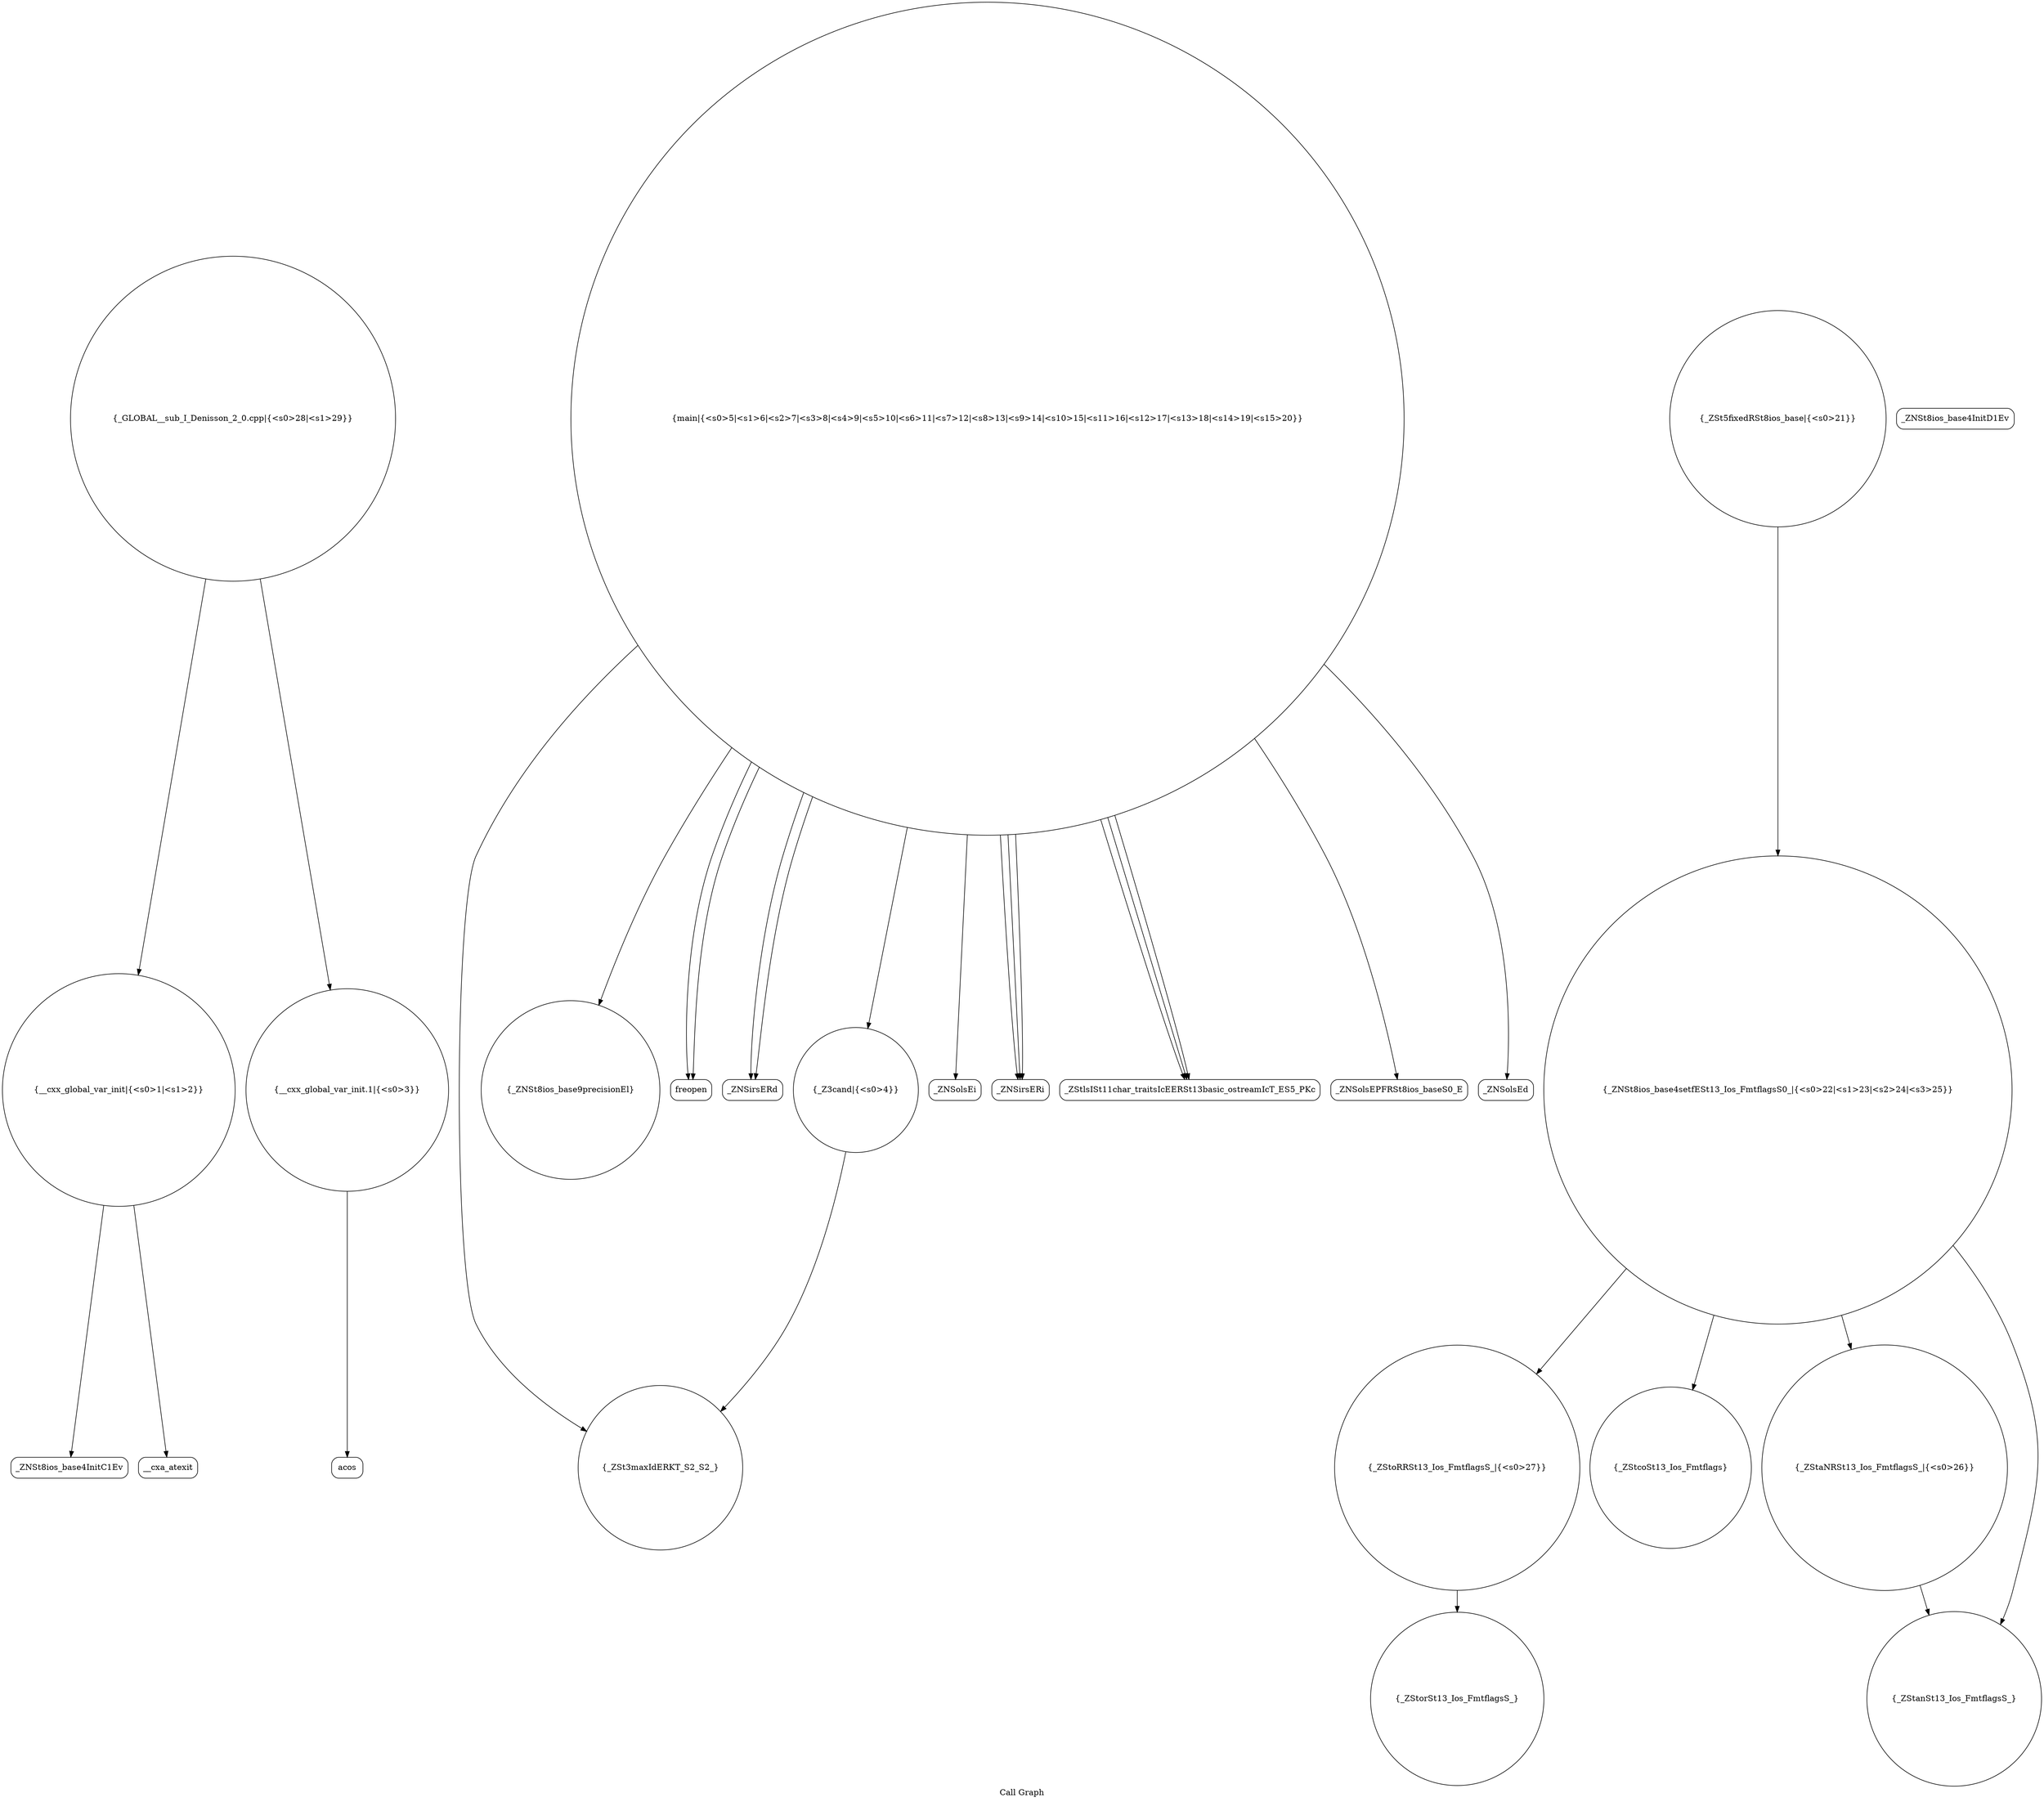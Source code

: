digraph "Call Graph" {
	label="Call Graph";

	Node0x562deaf442b0 [shape=record,shape=circle,label="{__cxx_global_var_init|{<s0>1|<s1>2}}"];
	Node0x562deaf442b0:s0 -> Node0x562deafa6150[color=black];
	Node0x562deaf442b0:s1 -> Node0x562deafa6250[color=black];
	Node0x562deafa6450 [shape=record,shape=circle,label="{_ZSt3maxIdERKT_S2_S2_}"];
	Node0x562deafa67d0 [shape=record,shape=circle,label="{_ZNSt8ios_base9precisionEl}"];
	Node0x562deafa6b50 [shape=record,shape=circle,label="{_ZStoRRSt13_Ios_FmtflagsS_|{<s0>27}}"];
	Node0x562deafa6b50:s0 -> Node0x562deafa6c50[color=black];
	Node0x562deafa61d0 [shape=record,shape=Mrecord,label="{_ZNSt8ios_base4InitD1Ev}"];
	Node0x562deafa6550 [shape=record,shape=Mrecord,label="{freopen}"];
	Node0x562deafa68d0 [shape=record,shape=circle,label="{_ZSt5fixedRSt8ios_base|{<s0>21}}"];
	Node0x562deafa68d0:s0 -> Node0x562deafa69d0[color=black];
	Node0x562deafa6c50 [shape=record,shape=circle,label="{_ZStorSt13_Ios_FmtflagsS_}"];
	Node0x562deafa62d0 [shape=record,shape=circle,label="{__cxx_global_var_init.1|{<s0>3}}"];
	Node0x562deafa62d0:s0 -> Node0x562deafa6350[color=black];
	Node0x562deafa6650 [shape=record,shape=Mrecord,label="{_ZNSirsERd}"];
	Node0x562deafa69d0 [shape=record,shape=circle,label="{_ZNSt8ios_base4setfESt13_Ios_FmtflagsS0_|{<s0>22|<s1>23|<s2>24|<s3>25}}"];
	Node0x562deafa69d0:s0 -> Node0x562deafa6ad0[color=black];
	Node0x562deafa69d0:s1 -> Node0x562deafa6a50[color=black];
	Node0x562deafa69d0:s2 -> Node0x562deafa6bd0[color=black];
	Node0x562deafa69d0:s3 -> Node0x562deafa6b50[color=black];
	Node0x562deafa63d0 [shape=record,shape=circle,label="{_Z3cand|{<s0>4}}"];
	Node0x562deafa63d0:s0 -> Node0x562deafa6450[color=black];
	Node0x562deafa6750 [shape=record,shape=Mrecord,label="{_ZNSolsEi}"];
	Node0x562deafa6ad0 [shape=record,shape=circle,label="{_ZStcoSt13_Ios_Fmtflags}"];
	Node0x562deafa6150 [shape=record,shape=Mrecord,label="{_ZNSt8ios_base4InitC1Ev}"];
	Node0x562deafa64d0 [shape=record,shape=circle,label="{main|{<s0>5|<s1>6|<s2>7|<s3>8|<s4>9|<s5>10|<s6>11|<s7>12|<s8>13|<s9>14|<s10>15|<s11>16|<s12>17|<s13>18|<s14>19|<s15>20}}"];
	Node0x562deafa64d0:s0 -> Node0x562deafa6550[color=black];
	Node0x562deafa64d0:s1 -> Node0x562deafa6550[color=black];
	Node0x562deafa64d0:s2 -> Node0x562deafa65d0[color=black];
	Node0x562deafa64d0:s3 -> Node0x562deafa65d0[color=black];
	Node0x562deafa64d0:s4 -> Node0x562deafa65d0[color=black];
	Node0x562deafa64d0:s5 -> Node0x562deafa6650[color=black];
	Node0x562deafa64d0:s6 -> Node0x562deafa6650[color=black];
	Node0x562deafa64d0:s7 -> Node0x562deafa63d0[color=black];
	Node0x562deafa64d0:s8 -> Node0x562deafa6450[color=black];
	Node0x562deafa64d0:s9 -> Node0x562deafa66d0[color=black];
	Node0x562deafa64d0:s10 -> Node0x562deafa6750[color=black];
	Node0x562deafa64d0:s11 -> Node0x562deafa66d0[color=black];
	Node0x562deafa64d0:s12 -> Node0x562deafa67d0[color=black];
	Node0x562deafa64d0:s13 -> Node0x562deafa6850[color=black];
	Node0x562deafa64d0:s14 -> Node0x562deafa6950[color=black];
	Node0x562deafa64d0:s15 -> Node0x562deafa66d0[color=black];
	Node0x562deafa6850 [shape=record,shape=Mrecord,label="{_ZNSolsEPFRSt8ios_baseS0_E}"];
	Node0x562deafa6bd0 [shape=record,shape=circle,label="{_ZStanSt13_Ios_FmtflagsS_}"];
	Node0x562deafa6250 [shape=record,shape=Mrecord,label="{__cxa_atexit}"];
	Node0x562deafa65d0 [shape=record,shape=Mrecord,label="{_ZNSirsERi}"];
	Node0x562deafa6950 [shape=record,shape=Mrecord,label="{_ZNSolsEd}"];
	Node0x562deafa6cd0 [shape=record,shape=circle,label="{_GLOBAL__sub_I_Denisson_2_0.cpp|{<s0>28|<s1>29}}"];
	Node0x562deafa6cd0:s0 -> Node0x562deaf442b0[color=black];
	Node0x562deafa6cd0:s1 -> Node0x562deafa62d0[color=black];
	Node0x562deafa6350 [shape=record,shape=Mrecord,label="{acos}"];
	Node0x562deafa66d0 [shape=record,shape=Mrecord,label="{_ZStlsISt11char_traitsIcEERSt13basic_ostreamIcT_ES5_PKc}"];
	Node0x562deafa6a50 [shape=record,shape=circle,label="{_ZStaNRSt13_Ios_FmtflagsS_|{<s0>26}}"];
	Node0x562deafa6a50:s0 -> Node0x562deafa6bd0[color=black];
}
